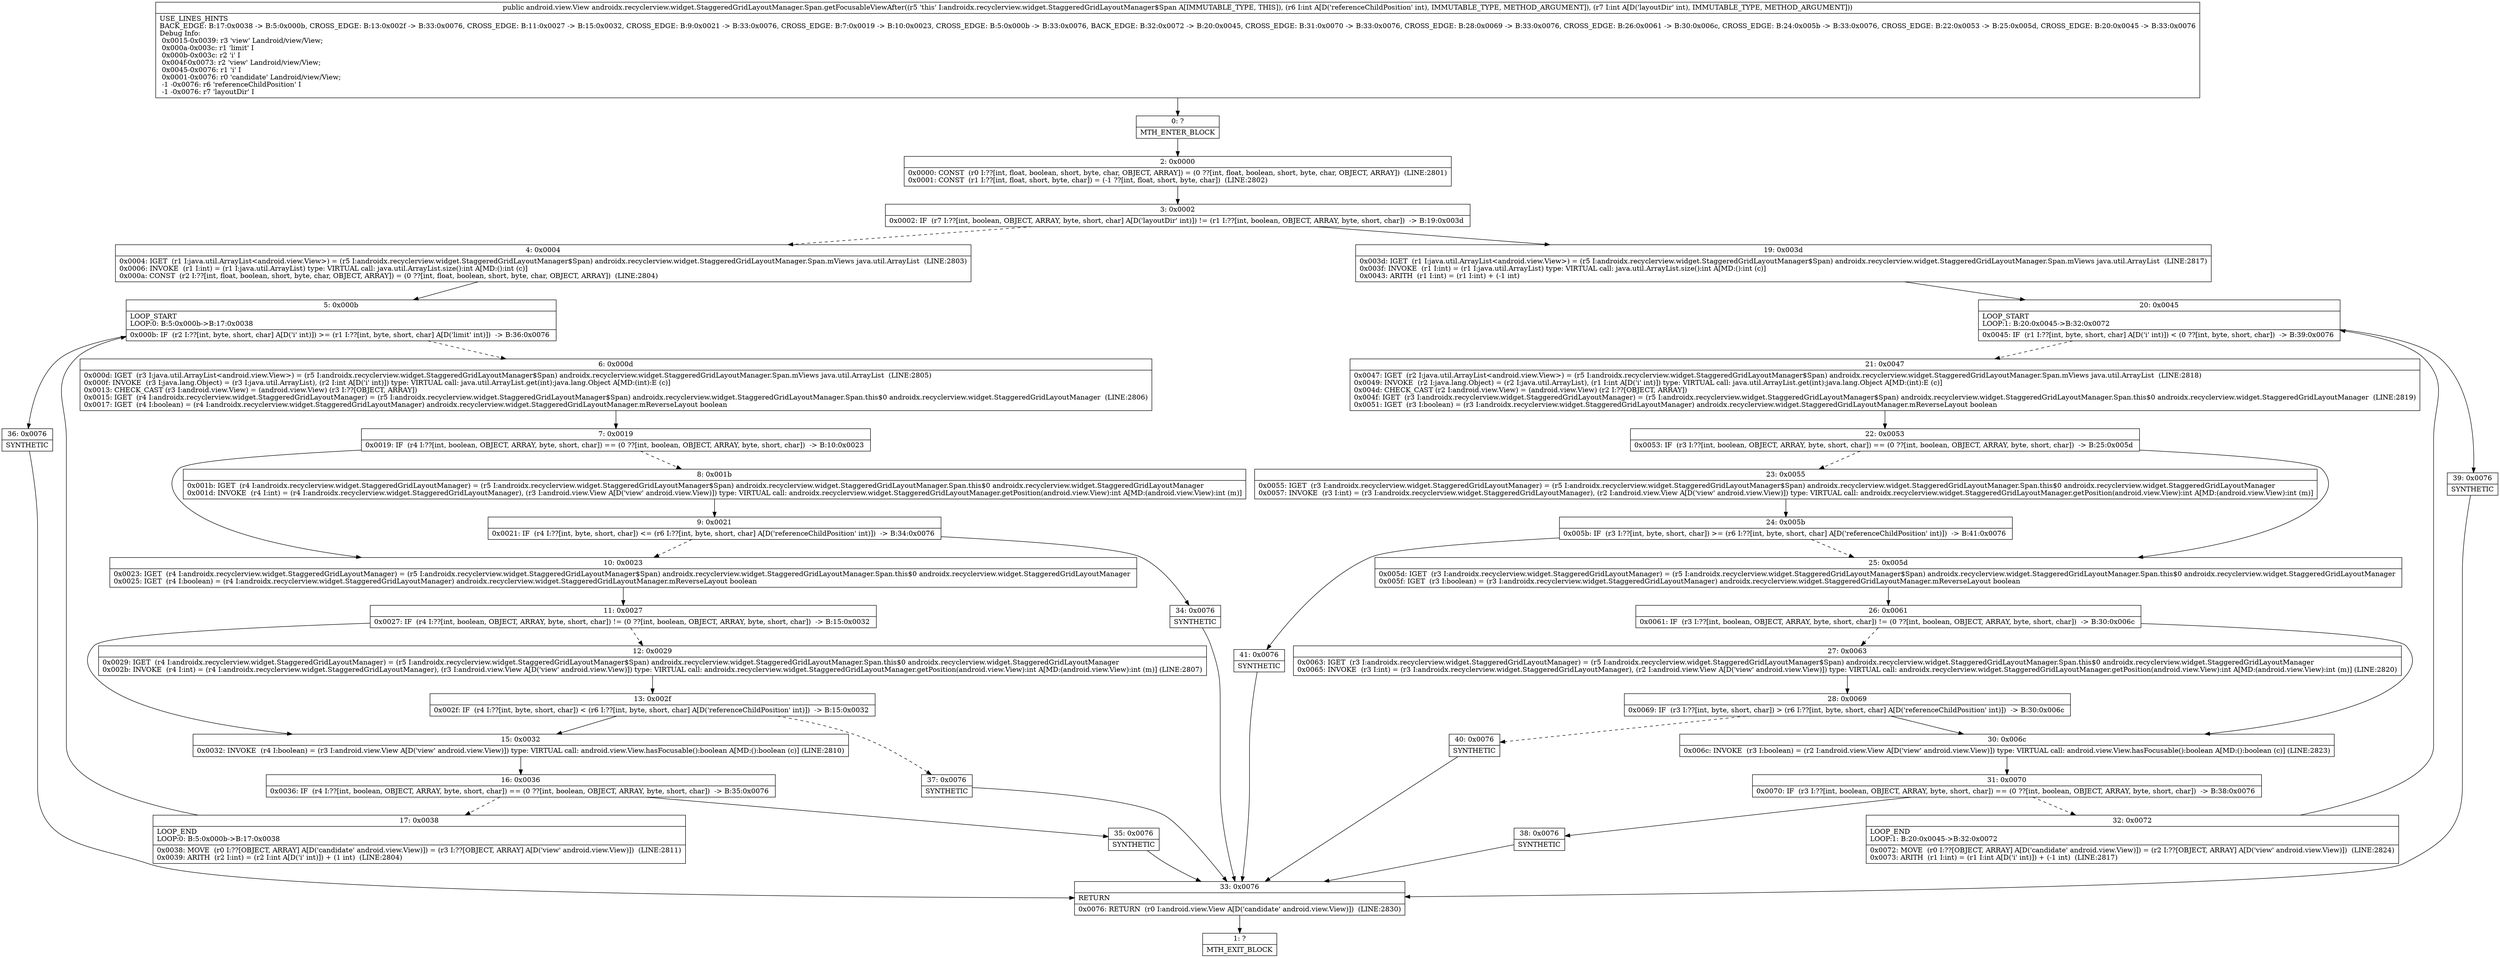 digraph "CFG forandroidx.recyclerview.widget.StaggeredGridLayoutManager.Span.getFocusableViewAfter(II)Landroid\/view\/View;" {
Node_0 [shape=record,label="{0\:\ ?|MTH_ENTER_BLOCK\l}"];
Node_2 [shape=record,label="{2\:\ 0x0000|0x0000: CONST  (r0 I:??[int, float, boolean, short, byte, char, OBJECT, ARRAY]) = (0 ??[int, float, boolean, short, byte, char, OBJECT, ARRAY])  (LINE:2801)\l0x0001: CONST  (r1 I:??[int, float, short, byte, char]) = (\-1 ??[int, float, short, byte, char])  (LINE:2802)\l}"];
Node_3 [shape=record,label="{3\:\ 0x0002|0x0002: IF  (r7 I:??[int, boolean, OBJECT, ARRAY, byte, short, char] A[D('layoutDir' int)]) != (r1 I:??[int, boolean, OBJECT, ARRAY, byte, short, char])  \-\> B:19:0x003d \l}"];
Node_4 [shape=record,label="{4\:\ 0x0004|0x0004: IGET  (r1 I:java.util.ArrayList\<android.view.View\>) = (r5 I:androidx.recyclerview.widget.StaggeredGridLayoutManager$Span) androidx.recyclerview.widget.StaggeredGridLayoutManager.Span.mViews java.util.ArrayList  (LINE:2803)\l0x0006: INVOKE  (r1 I:int) = (r1 I:java.util.ArrayList) type: VIRTUAL call: java.util.ArrayList.size():int A[MD:():int (c)]\l0x000a: CONST  (r2 I:??[int, float, boolean, short, byte, char, OBJECT, ARRAY]) = (0 ??[int, float, boolean, short, byte, char, OBJECT, ARRAY])  (LINE:2804)\l}"];
Node_5 [shape=record,label="{5\:\ 0x000b|LOOP_START\lLOOP:0: B:5:0x000b\-\>B:17:0x0038\l|0x000b: IF  (r2 I:??[int, byte, short, char] A[D('i' int)]) \>= (r1 I:??[int, byte, short, char] A[D('limit' int)])  \-\> B:36:0x0076 \l}"];
Node_6 [shape=record,label="{6\:\ 0x000d|0x000d: IGET  (r3 I:java.util.ArrayList\<android.view.View\>) = (r5 I:androidx.recyclerview.widget.StaggeredGridLayoutManager$Span) androidx.recyclerview.widget.StaggeredGridLayoutManager.Span.mViews java.util.ArrayList  (LINE:2805)\l0x000f: INVOKE  (r3 I:java.lang.Object) = (r3 I:java.util.ArrayList), (r2 I:int A[D('i' int)]) type: VIRTUAL call: java.util.ArrayList.get(int):java.lang.Object A[MD:(int):E (c)]\l0x0013: CHECK_CAST (r3 I:android.view.View) = (android.view.View) (r3 I:??[OBJECT, ARRAY]) \l0x0015: IGET  (r4 I:androidx.recyclerview.widget.StaggeredGridLayoutManager) = (r5 I:androidx.recyclerview.widget.StaggeredGridLayoutManager$Span) androidx.recyclerview.widget.StaggeredGridLayoutManager.Span.this$0 androidx.recyclerview.widget.StaggeredGridLayoutManager  (LINE:2806)\l0x0017: IGET  (r4 I:boolean) = (r4 I:androidx.recyclerview.widget.StaggeredGridLayoutManager) androidx.recyclerview.widget.StaggeredGridLayoutManager.mReverseLayout boolean \l}"];
Node_7 [shape=record,label="{7\:\ 0x0019|0x0019: IF  (r4 I:??[int, boolean, OBJECT, ARRAY, byte, short, char]) == (0 ??[int, boolean, OBJECT, ARRAY, byte, short, char])  \-\> B:10:0x0023 \l}"];
Node_8 [shape=record,label="{8\:\ 0x001b|0x001b: IGET  (r4 I:androidx.recyclerview.widget.StaggeredGridLayoutManager) = (r5 I:androidx.recyclerview.widget.StaggeredGridLayoutManager$Span) androidx.recyclerview.widget.StaggeredGridLayoutManager.Span.this$0 androidx.recyclerview.widget.StaggeredGridLayoutManager \l0x001d: INVOKE  (r4 I:int) = (r4 I:androidx.recyclerview.widget.StaggeredGridLayoutManager), (r3 I:android.view.View A[D('view' android.view.View)]) type: VIRTUAL call: androidx.recyclerview.widget.StaggeredGridLayoutManager.getPosition(android.view.View):int A[MD:(android.view.View):int (m)]\l}"];
Node_9 [shape=record,label="{9\:\ 0x0021|0x0021: IF  (r4 I:??[int, byte, short, char]) \<= (r6 I:??[int, byte, short, char] A[D('referenceChildPosition' int)])  \-\> B:34:0x0076 \l}"];
Node_34 [shape=record,label="{34\:\ 0x0076|SYNTHETIC\l}"];
Node_33 [shape=record,label="{33\:\ 0x0076|RETURN\l|0x0076: RETURN  (r0 I:android.view.View A[D('candidate' android.view.View)])  (LINE:2830)\l}"];
Node_1 [shape=record,label="{1\:\ ?|MTH_EXIT_BLOCK\l}"];
Node_10 [shape=record,label="{10\:\ 0x0023|0x0023: IGET  (r4 I:androidx.recyclerview.widget.StaggeredGridLayoutManager) = (r5 I:androidx.recyclerview.widget.StaggeredGridLayoutManager$Span) androidx.recyclerview.widget.StaggeredGridLayoutManager.Span.this$0 androidx.recyclerview.widget.StaggeredGridLayoutManager \l0x0025: IGET  (r4 I:boolean) = (r4 I:androidx.recyclerview.widget.StaggeredGridLayoutManager) androidx.recyclerview.widget.StaggeredGridLayoutManager.mReverseLayout boolean \l}"];
Node_11 [shape=record,label="{11\:\ 0x0027|0x0027: IF  (r4 I:??[int, boolean, OBJECT, ARRAY, byte, short, char]) != (0 ??[int, boolean, OBJECT, ARRAY, byte, short, char])  \-\> B:15:0x0032 \l}"];
Node_12 [shape=record,label="{12\:\ 0x0029|0x0029: IGET  (r4 I:androidx.recyclerview.widget.StaggeredGridLayoutManager) = (r5 I:androidx.recyclerview.widget.StaggeredGridLayoutManager$Span) androidx.recyclerview.widget.StaggeredGridLayoutManager.Span.this$0 androidx.recyclerview.widget.StaggeredGridLayoutManager \l0x002b: INVOKE  (r4 I:int) = (r4 I:androidx.recyclerview.widget.StaggeredGridLayoutManager), (r3 I:android.view.View A[D('view' android.view.View)]) type: VIRTUAL call: androidx.recyclerview.widget.StaggeredGridLayoutManager.getPosition(android.view.View):int A[MD:(android.view.View):int (m)] (LINE:2807)\l}"];
Node_13 [shape=record,label="{13\:\ 0x002f|0x002f: IF  (r4 I:??[int, byte, short, char]) \< (r6 I:??[int, byte, short, char] A[D('referenceChildPosition' int)])  \-\> B:15:0x0032 \l}"];
Node_37 [shape=record,label="{37\:\ 0x0076|SYNTHETIC\l}"];
Node_15 [shape=record,label="{15\:\ 0x0032|0x0032: INVOKE  (r4 I:boolean) = (r3 I:android.view.View A[D('view' android.view.View)]) type: VIRTUAL call: android.view.View.hasFocusable():boolean A[MD:():boolean (c)] (LINE:2810)\l}"];
Node_16 [shape=record,label="{16\:\ 0x0036|0x0036: IF  (r4 I:??[int, boolean, OBJECT, ARRAY, byte, short, char]) == (0 ??[int, boolean, OBJECT, ARRAY, byte, short, char])  \-\> B:35:0x0076 \l}"];
Node_17 [shape=record,label="{17\:\ 0x0038|LOOP_END\lLOOP:0: B:5:0x000b\-\>B:17:0x0038\l|0x0038: MOVE  (r0 I:??[OBJECT, ARRAY] A[D('candidate' android.view.View)]) = (r3 I:??[OBJECT, ARRAY] A[D('view' android.view.View)])  (LINE:2811)\l0x0039: ARITH  (r2 I:int) = (r2 I:int A[D('i' int)]) + (1 int)  (LINE:2804)\l}"];
Node_35 [shape=record,label="{35\:\ 0x0076|SYNTHETIC\l}"];
Node_36 [shape=record,label="{36\:\ 0x0076|SYNTHETIC\l}"];
Node_19 [shape=record,label="{19\:\ 0x003d|0x003d: IGET  (r1 I:java.util.ArrayList\<android.view.View\>) = (r5 I:androidx.recyclerview.widget.StaggeredGridLayoutManager$Span) androidx.recyclerview.widget.StaggeredGridLayoutManager.Span.mViews java.util.ArrayList  (LINE:2817)\l0x003f: INVOKE  (r1 I:int) = (r1 I:java.util.ArrayList) type: VIRTUAL call: java.util.ArrayList.size():int A[MD:():int (c)]\l0x0043: ARITH  (r1 I:int) = (r1 I:int) + (\-1 int) \l}"];
Node_20 [shape=record,label="{20\:\ 0x0045|LOOP_START\lLOOP:1: B:20:0x0045\-\>B:32:0x0072\l|0x0045: IF  (r1 I:??[int, byte, short, char] A[D('i' int)]) \< (0 ??[int, byte, short, char])  \-\> B:39:0x0076 \l}"];
Node_21 [shape=record,label="{21\:\ 0x0047|0x0047: IGET  (r2 I:java.util.ArrayList\<android.view.View\>) = (r5 I:androidx.recyclerview.widget.StaggeredGridLayoutManager$Span) androidx.recyclerview.widget.StaggeredGridLayoutManager.Span.mViews java.util.ArrayList  (LINE:2818)\l0x0049: INVOKE  (r2 I:java.lang.Object) = (r2 I:java.util.ArrayList), (r1 I:int A[D('i' int)]) type: VIRTUAL call: java.util.ArrayList.get(int):java.lang.Object A[MD:(int):E (c)]\l0x004d: CHECK_CAST (r2 I:android.view.View) = (android.view.View) (r2 I:??[OBJECT, ARRAY]) \l0x004f: IGET  (r3 I:androidx.recyclerview.widget.StaggeredGridLayoutManager) = (r5 I:androidx.recyclerview.widget.StaggeredGridLayoutManager$Span) androidx.recyclerview.widget.StaggeredGridLayoutManager.Span.this$0 androidx.recyclerview.widget.StaggeredGridLayoutManager  (LINE:2819)\l0x0051: IGET  (r3 I:boolean) = (r3 I:androidx.recyclerview.widget.StaggeredGridLayoutManager) androidx.recyclerview.widget.StaggeredGridLayoutManager.mReverseLayout boolean \l}"];
Node_22 [shape=record,label="{22\:\ 0x0053|0x0053: IF  (r3 I:??[int, boolean, OBJECT, ARRAY, byte, short, char]) == (0 ??[int, boolean, OBJECT, ARRAY, byte, short, char])  \-\> B:25:0x005d \l}"];
Node_23 [shape=record,label="{23\:\ 0x0055|0x0055: IGET  (r3 I:androidx.recyclerview.widget.StaggeredGridLayoutManager) = (r5 I:androidx.recyclerview.widget.StaggeredGridLayoutManager$Span) androidx.recyclerview.widget.StaggeredGridLayoutManager.Span.this$0 androidx.recyclerview.widget.StaggeredGridLayoutManager \l0x0057: INVOKE  (r3 I:int) = (r3 I:androidx.recyclerview.widget.StaggeredGridLayoutManager), (r2 I:android.view.View A[D('view' android.view.View)]) type: VIRTUAL call: androidx.recyclerview.widget.StaggeredGridLayoutManager.getPosition(android.view.View):int A[MD:(android.view.View):int (m)]\l}"];
Node_24 [shape=record,label="{24\:\ 0x005b|0x005b: IF  (r3 I:??[int, byte, short, char]) \>= (r6 I:??[int, byte, short, char] A[D('referenceChildPosition' int)])  \-\> B:41:0x0076 \l}"];
Node_41 [shape=record,label="{41\:\ 0x0076|SYNTHETIC\l}"];
Node_25 [shape=record,label="{25\:\ 0x005d|0x005d: IGET  (r3 I:androidx.recyclerview.widget.StaggeredGridLayoutManager) = (r5 I:androidx.recyclerview.widget.StaggeredGridLayoutManager$Span) androidx.recyclerview.widget.StaggeredGridLayoutManager.Span.this$0 androidx.recyclerview.widget.StaggeredGridLayoutManager \l0x005f: IGET  (r3 I:boolean) = (r3 I:androidx.recyclerview.widget.StaggeredGridLayoutManager) androidx.recyclerview.widget.StaggeredGridLayoutManager.mReverseLayout boolean \l}"];
Node_26 [shape=record,label="{26\:\ 0x0061|0x0061: IF  (r3 I:??[int, boolean, OBJECT, ARRAY, byte, short, char]) != (0 ??[int, boolean, OBJECT, ARRAY, byte, short, char])  \-\> B:30:0x006c \l}"];
Node_27 [shape=record,label="{27\:\ 0x0063|0x0063: IGET  (r3 I:androidx.recyclerview.widget.StaggeredGridLayoutManager) = (r5 I:androidx.recyclerview.widget.StaggeredGridLayoutManager$Span) androidx.recyclerview.widget.StaggeredGridLayoutManager.Span.this$0 androidx.recyclerview.widget.StaggeredGridLayoutManager \l0x0065: INVOKE  (r3 I:int) = (r3 I:androidx.recyclerview.widget.StaggeredGridLayoutManager), (r2 I:android.view.View A[D('view' android.view.View)]) type: VIRTUAL call: androidx.recyclerview.widget.StaggeredGridLayoutManager.getPosition(android.view.View):int A[MD:(android.view.View):int (m)] (LINE:2820)\l}"];
Node_28 [shape=record,label="{28\:\ 0x0069|0x0069: IF  (r3 I:??[int, byte, short, char]) \> (r6 I:??[int, byte, short, char] A[D('referenceChildPosition' int)])  \-\> B:30:0x006c \l}"];
Node_40 [shape=record,label="{40\:\ 0x0076|SYNTHETIC\l}"];
Node_30 [shape=record,label="{30\:\ 0x006c|0x006c: INVOKE  (r3 I:boolean) = (r2 I:android.view.View A[D('view' android.view.View)]) type: VIRTUAL call: android.view.View.hasFocusable():boolean A[MD:():boolean (c)] (LINE:2823)\l}"];
Node_31 [shape=record,label="{31\:\ 0x0070|0x0070: IF  (r3 I:??[int, boolean, OBJECT, ARRAY, byte, short, char]) == (0 ??[int, boolean, OBJECT, ARRAY, byte, short, char])  \-\> B:38:0x0076 \l}"];
Node_32 [shape=record,label="{32\:\ 0x0072|LOOP_END\lLOOP:1: B:20:0x0045\-\>B:32:0x0072\l|0x0072: MOVE  (r0 I:??[OBJECT, ARRAY] A[D('candidate' android.view.View)]) = (r2 I:??[OBJECT, ARRAY] A[D('view' android.view.View)])  (LINE:2824)\l0x0073: ARITH  (r1 I:int) = (r1 I:int A[D('i' int)]) + (\-1 int)  (LINE:2817)\l}"];
Node_38 [shape=record,label="{38\:\ 0x0076|SYNTHETIC\l}"];
Node_39 [shape=record,label="{39\:\ 0x0076|SYNTHETIC\l}"];
MethodNode[shape=record,label="{public android.view.View androidx.recyclerview.widget.StaggeredGridLayoutManager.Span.getFocusableViewAfter((r5 'this' I:androidx.recyclerview.widget.StaggeredGridLayoutManager$Span A[IMMUTABLE_TYPE, THIS]), (r6 I:int A[D('referenceChildPosition' int), IMMUTABLE_TYPE, METHOD_ARGUMENT]), (r7 I:int A[D('layoutDir' int), IMMUTABLE_TYPE, METHOD_ARGUMENT]))  | USE_LINES_HINTS\lBACK_EDGE: B:17:0x0038 \-\> B:5:0x000b, CROSS_EDGE: B:13:0x002f \-\> B:33:0x0076, CROSS_EDGE: B:11:0x0027 \-\> B:15:0x0032, CROSS_EDGE: B:9:0x0021 \-\> B:33:0x0076, CROSS_EDGE: B:7:0x0019 \-\> B:10:0x0023, CROSS_EDGE: B:5:0x000b \-\> B:33:0x0076, BACK_EDGE: B:32:0x0072 \-\> B:20:0x0045, CROSS_EDGE: B:31:0x0070 \-\> B:33:0x0076, CROSS_EDGE: B:28:0x0069 \-\> B:33:0x0076, CROSS_EDGE: B:26:0x0061 \-\> B:30:0x006c, CROSS_EDGE: B:24:0x005b \-\> B:33:0x0076, CROSS_EDGE: B:22:0x0053 \-\> B:25:0x005d, CROSS_EDGE: B:20:0x0045 \-\> B:33:0x0076\lDebug Info:\l  0x0015\-0x0039: r3 'view' Landroid\/view\/View;\l  0x000a\-0x003c: r1 'limit' I\l  0x000b\-0x003c: r2 'i' I\l  0x004f\-0x0073: r2 'view' Landroid\/view\/View;\l  0x0045\-0x0076: r1 'i' I\l  0x0001\-0x0076: r0 'candidate' Landroid\/view\/View;\l  \-1 \-0x0076: r6 'referenceChildPosition' I\l  \-1 \-0x0076: r7 'layoutDir' I\l}"];
MethodNode -> Node_0;Node_0 -> Node_2;
Node_2 -> Node_3;
Node_3 -> Node_4[style=dashed];
Node_3 -> Node_19;
Node_4 -> Node_5;
Node_5 -> Node_6[style=dashed];
Node_5 -> Node_36;
Node_6 -> Node_7;
Node_7 -> Node_8[style=dashed];
Node_7 -> Node_10;
Node_8 -> Node_9;
Node_9 -> Node_10[style=dashed];
Node_9 -> Node_34;
Node_34 -> Node_33;
Node_33 -> Node_1;
Node_10 -> Node_11;
Node_11 -> Node_12[style=dashed];
Node_11 -> Node_15;
Node_12 -> Node_13;
Node_13 -> Node_15;
Node_13 -> Node_37[style=dashed];
Node_37 -> Node_33;
Node_15 -> Node_16;
Node_16 -> Node_17[style=dashed];
Node_16 -> Node_35;
Node_17 -> Node_5;
Node_35 -> Node_33;
Node_36 -> Node_33;
Node_19 -> Node_20;
Node_20 -> Node_21[style=dashed];
Node_20 -> Node_39;
Node_21 -> Node_22;
Node_22 -> Node_23[style=dashed];
Node_22 -> Node_25;
Node_23 -> Node_24;
Node_24 -> Node_25[style=dashed];
Node_24 -> Node_41;
Node_41 -> Node_33;
Node_25 -> Node_26;
Node_26 -> Node_27[style=dashed];
Node_26 -> Node_30;
Node_27 -> Node_28;
Node_28 -> Node_30;
Node_28 -> Node_40[style=dashed];
Node_40 -> Node_33;
Node_30 -> Node_31;
Node_31 -> Node_32[style=dashed];
Node_31 -> Node_38;
Node_32 -> Node_20;
Node_38 -> Node_33;
Node_39 -> Node_33;
}

